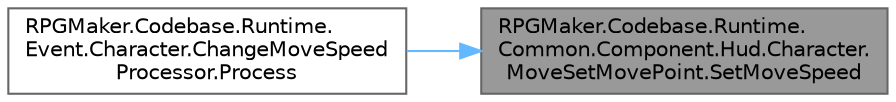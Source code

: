 digraph "RPGMaker.Codebase.Runtime.Common.Component.Hud.Character.MoveSetMovePoint.SetMoveSpeed"
{
 // LATEX_PDF_SIZE
  bgcolor="transparent";
  edge [fontname=Helvetica,fontsize=10,labelfontname=Helvetica,labelfontsize=10];
  node [fontname=Helvetica,fontsize=10,shape=box,height=0.2,width=0.4];
  rankdir="RL";
  Node1 [id="Node000001",label="RPGMaker.Codebase.Runtime.\lCommon.Component.Hud.Character.\lMoveSetMovePoint.SetMoveSpeed",height=0.2,width=0.4,color="gray40", fillcolor="grey60", style="filled", fontcolor="black",tooltip="😁 移動速度設定"];
  Node1 -> Node2 [id="edge1_Node000001_Node000002",dir="back",color="steelblue1",style="solid",tooltip=" "];
  Node2 [id="Node000002",label="RPGMaker.Codebase.Runtime.\lEvent.Character.ChangeMoveSpeed\lProcessor.Process",height=0.2,width=0.4,color="grey40", fillcolor="white", style="filled",URL="$da/d9d/class_r_p_g_maker_1_1_codebase_1_1_runtime_1_1_event_1_1_character_1_1_change_move_speed_processor.html#a4fcd0cc9fbd2a83f2a0772299f32884c",tooltip=" "];
}
